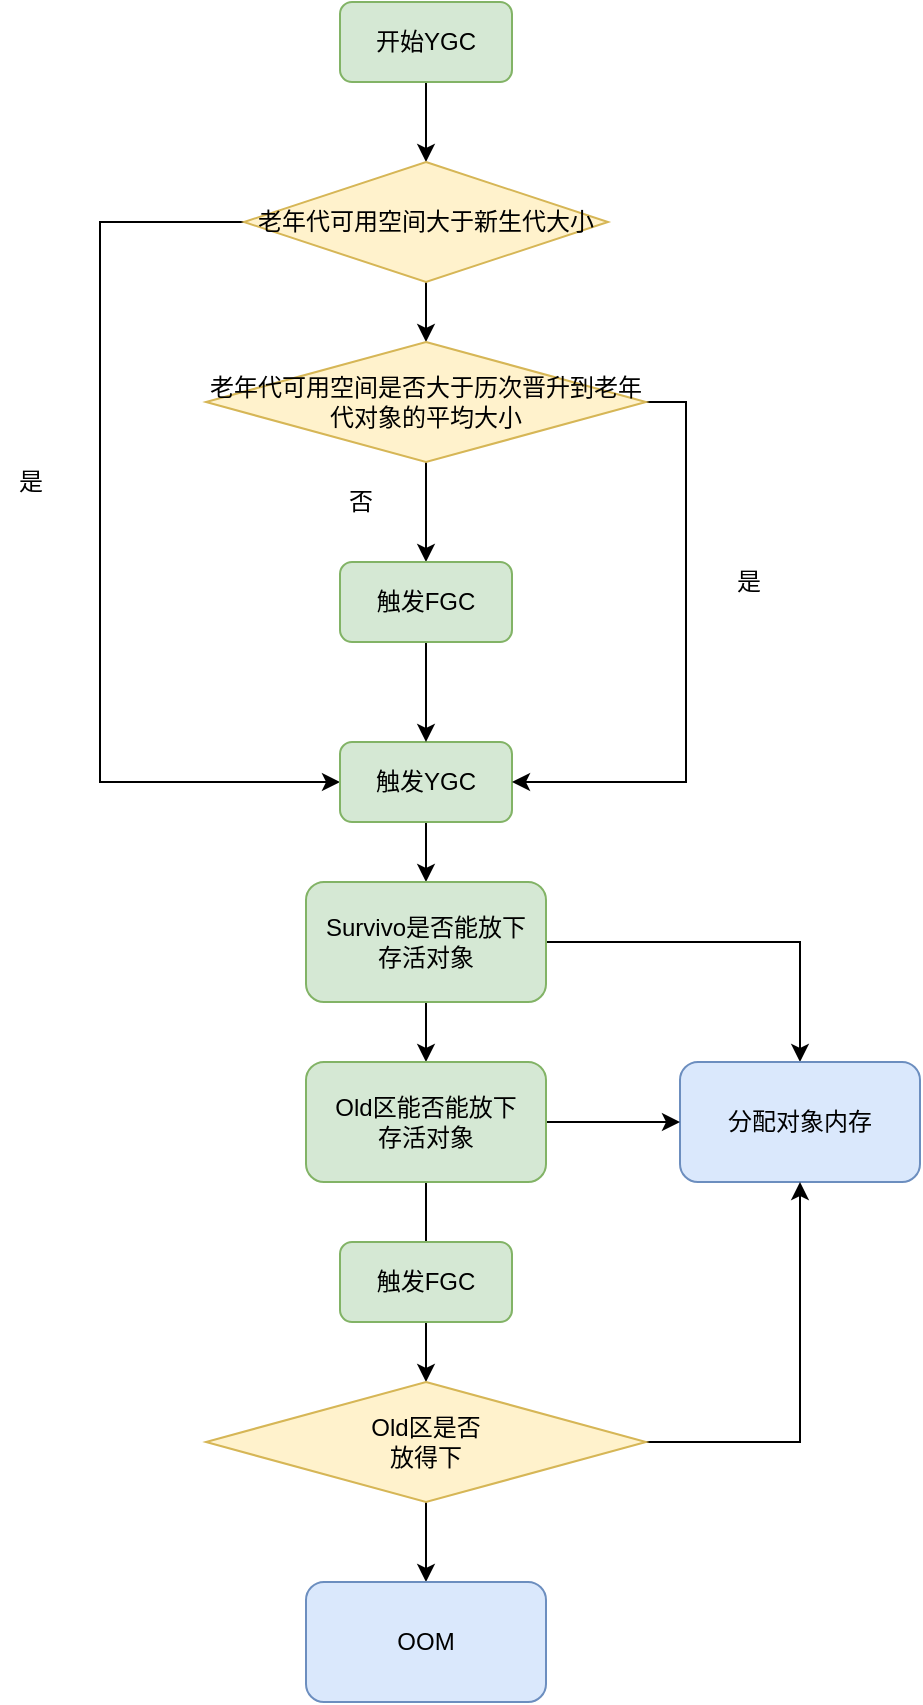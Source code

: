 <mxfile version="14.9.1" type="github">
  <diagram id="f8kKnvuMQM2X8OM3LZuz" name="Page-1">
    <mxGraphModel dx="946" dy="536" grid="1" gridSize="10" guides="1" tooltips="1" connect="1" arrows="1" fold="1" page="1" pageScale="1" pageWidth="827" pageHeight="1169" math="0" shadow="0">
      <root>
        <mxCell id="0" />
        <mxCell id="1" parent="0" />
        <mxCell id="R2dKKN8My9Zuvh4SsiUZ-13" style="edgeStyle=orthogonalEdgeStyle;rounded=0;orthogonalLoop=1;jettySize=auto;html=1;entryX=0.5;entryY=0;entryDx=0;entryDy=0;" edge="1" parent="1" source="R2dKKN8My9Zuvh4SsiUZ-1" target="R2dKKN8My9Zuvh4SsiUZ-2">
          <mxGeometry relative="1" as="geometry" />
        </mxCell>
        <mxCell id="R2dKKN8My9Zuvh4SsiUZ-1" value="开始YGC" style="rounded=1;whiteSpace=wrap;html=1;fillColor=#d5e8d4;strokeColor=#82b366;" vertex="1" parent="1">
          <mxGeometry x="210" y="90" width="86" height="40" as="geometry" />
        </mxCell>
        <mxCell id="R2dKKN8My9Zuvh4SsiUZ-15" style="edgeStyle=orthogonalEdgeStyle;rounded=0;orthogonalLoop=1;jettySize=auto;html=1;exitX=0;exitY=0.5;exitDx=0;exitDy=0;entryX=0;entryY=0.5;entryDx=0;entryDy=0;" edge="1" parent="1" source="R2dKKN8My9Zuvh4SsiUZ-2" target="R2dKKN8My9Zuvh4SsiUZ-3">
          <mxGeometry relative="1" as="geometry">
            <Array as="points">
              <mxPoint x="90" y="200" />
              <mxPoint x="90" y="480" />
            </Array>
          </mxGeometry>
        </mxCell>
        <mxCell id="R2dKKN8My9Zuvh4SsiUZ-16" value="" style="edgeStyle=orthogonalEdgeStyle;rounded=0;orthogonalLoop=1;jettySize=auto;html=1;" edge="1" parent="1" source="R2dKKN8My9Zuvh4SsiUZ-2" target="R2dKKN8My9Zuvh4SsiUZ-4">
          <mxGeometry relative="1" as="geometry" />
        </mxCell>
        <mxCell id="R2dKKN8My9Zuvh4SsiUZ-2" value="老年代可用空间大于新生代大小" style="rhombus;whiteSpace=wrap;html=1;fillColor=#fff2cc;strokeColor=#d6b656;" vertex="1" parent="1">
          <mxGeometry x="162" y="170" width="182" height="60" as="geometry" />
        </mxCell>
        <mxCell id="R2dKKN8My9Zuvh4SsiUZ-30" value="" style="edgeStyle=orthogonalEdgeStyle;rounded=0;orthogonalLoop=1;jettySize=auto;html=1;" edge="1" parent="1" source="R2dKKN8My9Zuvh4SsiUZ-3" target="R2dKKN8My9Zuvh4SsiUZ-24">
          <mxGeometry relative="1" as="geometry" />
        </mxCell>
        <mxCell id="R2dKKN8My9Zuvh4SsiUZ-3" value="触发YGC" style="rounded=1;whiteSpace=wrap;html=1;fillColor=#d5e8d4;strokeColor=#82b366;" vertex="1" parent="1">
          <mxGeometry x="210" y="460" width="86" height="40" as="geometry" />
        </mxCell>
        <mxCell id="R2dKKN8My9Zuvh4SsiUZ-18" value="" style="edgeStyle=orthogonalEdgeStyle;rounded=0;orthogonalLoop=1;jettySize=auto;html=1;" edge="1" parent="1" source="R2dKKN8My9Zuvh4SsiUZ-4" target="R2dKKN8My9Zuvh4SsiUZ-7">
          <mxGeometry relative="1" as="geometry" />
        </mxCell>
        <mxCell id="R2dKKN8My9Zuvh4SsiUZ-20" style="edgeStyle=orthogonalEdgeStyle;rounded=0;orthogonalLoop=1;jettySize=auto;html=1;exitX=1;exitY=0.5;exitDx=0;exitDy=0;entryX=1;entryY=0.5;entryDx=0;entryDy=0;" edge="1" parent="1" source="R2dKKN8My9Zuvh4SsiUZ-4" target="R2dKKN8My9Zuvh4SsiUZ-3">
          <mxGeometry relative="1" as="geometry" />
        </mxCell>
        <mxCell id="R2dKKN8My9Zuvh4SsiUZ-4" value="老年代可用空间是否大于历次晋升到老年代对象的平均大小" style="rhombus;whiteSpace=wrap;html=1;fillColor=#fff2cc;strokeColor=#d6b656;" vertex="1" parent="1">
          <mxGeometry x="143" y="260" width="220" height="60" as="geometry" />
        </mxCell>
        <mxCell id="R2dKKN8My9Zuvh4SsiUZ-22" value="" style="edgeStyle=orthogonalEdgeStyle;rounded=0;orthogonalLoop=1;jettySize=auto;html=1;" edge="1" parent="1" source="R2dKKN8My9Zuvh4SsiUZ-7" target="R2dKKN8My9Zuvh4SsiUZ-3">
          <mxGeometry relative="1" as="geometry" />
        </mxCell>
        <mxCell id="R2dKKN8My9Zuvh4SsiUZ-7" value="触发FGC" style="rounded=1;whiteSpace=wrap;html=1;fillColor=#d5e8d4;strokeColor=#82b366;" vertex="1" parent="1">
          <mxGeometry x="210" y="370" width="86" height="40" as="geometry" />
        </mxCell>
        <mxCell id="R2dKKN8My9Zuvh4SsiUZ-17" value="是" style="text;html=1;align=center;verticalAlign=middle;resizable=0;points=[];autosize=1;strokeColor=none;" vertex="1" parent="1">
          <mxGeometry x="40" y="320" width="30" height="20" as="geometry" />
        </mxCell>
        <mxCell id="R2dKKN8My9Zuvh4SsiUZ-19" value="否" style="text;html=1;align=center;verticalAlign=middle;resizable=0;points=[];autosize=1;strokeColor=none;" vertex="1" parent="1">
          <mxGeometry x="205" y="330" width="30" height="20" as="geometry" />
        </mxCell>
        <mxCell id="R2dKKN8My9Zuvh4SsiUZ-21" value="是" style="text;html=1;align=center;verticalAlign=middle;resizable=0;points=[];autosize=1;strokeColor=none;" vertex="1" parent="1">
          <mxGeometry x="399" y="370" width="30" height="20" as="geometry" />
        </mxCell>
        <mxCell id="R2dKKN8My9Zuvh4SsiUZ-31" value="" style="edgeStyle=orthogonalEdgeStyle;rounded=0;orthogonalLoop=1;jettySize=auto;html=1;" edge="1" parent="1" source="R2dKKN8My9Zuvh4SsiUZ-24" target="R2dKKN8My9Zuvh4SsiUZ-26">
          <mxGeometry relative="1" as="geometry" />
        </mxCell>
        <mxCell id="R2dKKN8My9Zuvh4SsiUZ-33" style="edgeStyle=orthogonalEdgeStyle;rounded=0;orthogonalLoop=1;jettySize=auto;html=1;exitX=1;exitY=0.5;exitDx=0;exitDy=0;entryX=0.5;entryY=0;entryDx=0;entryDy=0;" edge="1" parent="1" source="R2dKKN8My9Zuvh4SsiUZ-24" target="R2dKKN8My9Zuvh4SsiUZ-25">
          <mxGeometry relative="1" as="geometry" />
        </mxCell>
        <mxCell id="R2dKKN8My9Zuvh4SsiUZ-24" value="Survivo是否能放下&lt;br&gt;存活对象" style="rounded=1;whiteSpace=wrap;html=1;fillColor=#d5e8d4;strokeColor=#82b366;" vertex="1" parent="1">
          <mxGeometry x="193" y="530" width="120" height="60" as="geometry" />
        </mxCell>
        <mxCell id="R2dKKN8My9Zuvh4SsiUZ-25" value="分配对象内存" style="rounded=1;whiteSpace=wrap;html=1;fillColor=#dae8fc;strokeColor=#6c8ebf;" vertex="1" parent="1">
          <mxGeometry x="380" y="620" width="120" height="60" as="geometry" />
        </mxCell>
        <mxCell id="R2dKKN8My9Zuvh4SsiUZ-32" value="" style="edgeStyle=orthogonalEdgeStyle;rounded=0;orthogonalLoop=1;jettySize=auto;html=1;" edge="1" parent="1" source="R2dKKN8My9Zuvh4SsiUZ-26" target="R2dKKN8My9Zuvh4SsiUZ-28">
          <mxGeometry relative="1" as="geometry" />
        </mxCell>
        <mxCell id="R2dKKN8My9Zuvh4SsiUZ-34" style="edgeStyle=orthogonalEdgeStyle;rounded=0;orthogonalLoop=1;jettySize=auto;html=1;exitX=1;exitY=0.5;exitDx=0;exitDy=0;entryX=0;entryY=0.5;entryDx=0;entryDy=0;" edge="1" parent="1" source="R2dKKN8My9Zuvh4SsiUZ-26" target="R2dKKN8My9Zuvh4SsiUZ-25">
          <mxGeometry relative="1" as="geometry" />
        </mxCell>
        <mxCell id="R2dKKN8My9Zuvh4SsiUZ-26" value="Old区能否能放下&lt;br&gt;存活对象" style="rounded=1;whiteSpace=wrap;html=1;fillColor=#d5e8d4;strokeColor=#82b366;" vertex="1" parent="1">
          <mxGeometry x="193" y="620" width="120" height="60" as="geometry" />
        </mxCell>
        <mxCell id="R2dKKN8My9Zuvh4SsiUZ-27" value="触发FGC" style="rounded=1;whiteSpace=wrap;html=1;fillColor=#d5e8d4;strokeColor=#82b366;" vertex="1" parent="1">
          <mxGeometry x="210" y="710" width="86" height="40" as="geometry" />
        </mxCell>
        <mxCell id="R2dKKN8My9Zuvh4SsiUZ-35" style="edgeStyle=orthogonalEdgeStyle;rounded=0;orthogonalLoop=1;jettySize=auto;html=1;exitX=1;exitY=0.5;exitDx=0;exitDy=0;" edge="1" parent="1" source="R2dKKN8My9Zuvh4SsiUZ-28" target="R2dKKN8My9Zuvh4SsiUZ-25">
          <mxGeometry relative="1" as="geometry" />
        </mxCell>
        <mxCell id="R2dKKN8My9Zuvh4SsiUZ-36" value="" style="edgeStyle=orthogonalEdgeStyle;rounded=0;orthogonalLoop=1;jettySize=auto;html=1;" edge="1" parent="1" source="R2dKKN8My9Zuvh4SsiUZ-28" target="R2dKKN8My9Zuvh4SsiUZ-29">
          <mxGeometry relative="1" as="geometry" />
        </mxCell>
        <mxCell id="R2dKKN8My9Zuvh4SsiUZ-28" value="Old区是否&lt;br&gt;放得下" style="rhombus;whiteSpace=wrap;html=1;fillColor=#fff2cc;strokeColor=#d6b656;" vertex="1" parent="1">
          <mxGeometry x="143" y="780" width="220" height="60" as="geometry" />
        </mxCell>
        <mxCell id="R2dKKN8My9Zuvh4SsiUZ-29" value="OOM" style="rounded=1;whiteSpace=wrap;html=1;fillColor=#dae8fc;strokeColor=#6c8ebf;" vertex="1" parent="1">
          <mxGeometry x="193" y="880" width="120" height="60" as="geometry" />
        </mxCell>
      </root>
    </mxGraphModel>
  </diagram>
</mxfile>

